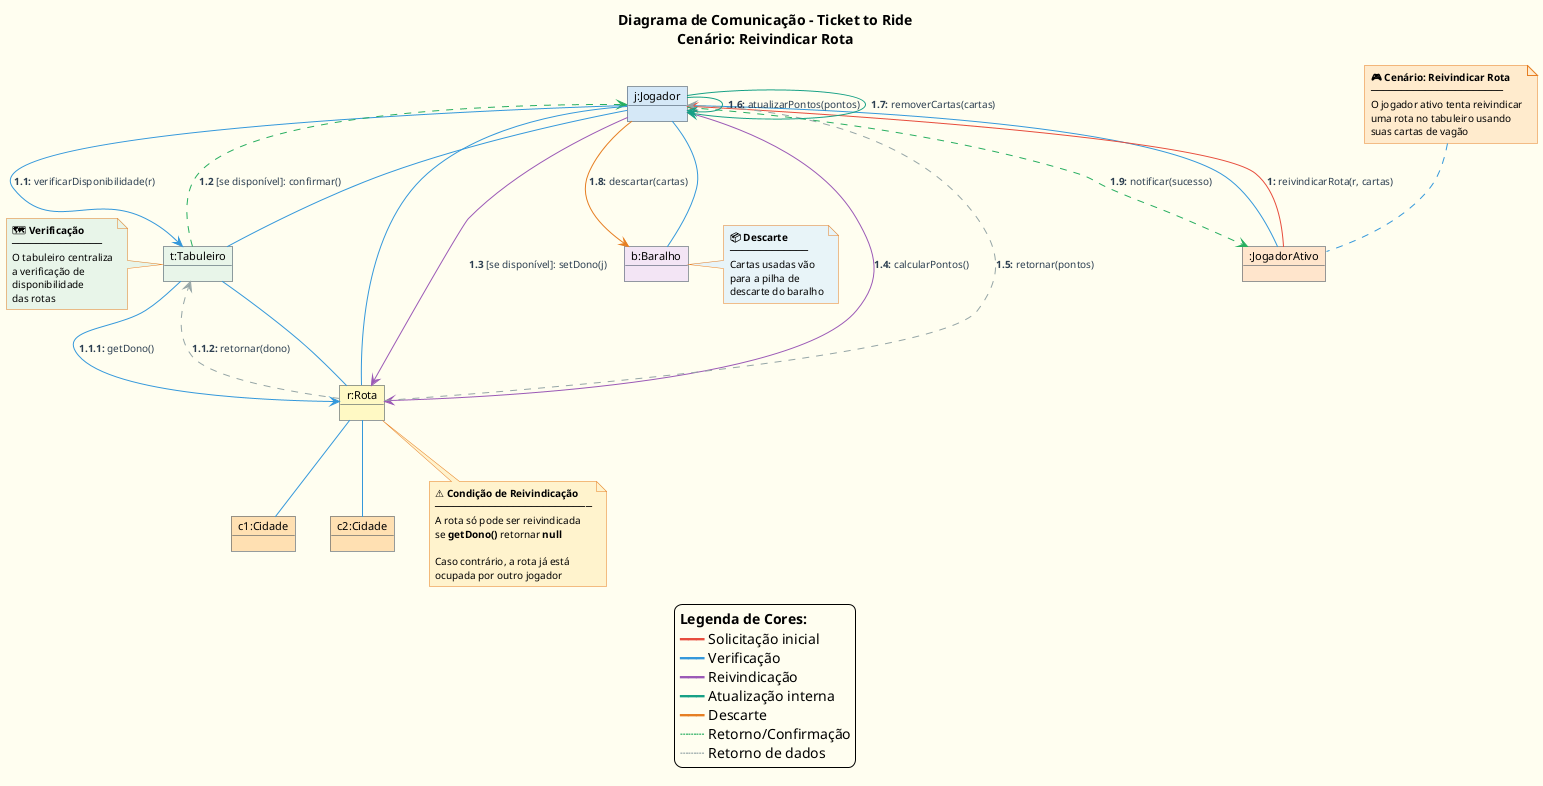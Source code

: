 @startuml Diagrama de Comunicação
title Diagrama de Comunicação - Ticket to Ride\n**Cenário: Reivindicar Rota**

' Configurações visuais
skinparam backgroundColor #FFFEF0
skinparam defaultFontName Arial
skinparam defaultFontSize 11
skinparam shadowing false
skinparam objectBorderColor #2C3E50
skinparam objectBackgroundColor #ECF0F1
skinparam arrowColor #3498DB
skinparam arrowFontSize 10
skinparam arrowFontColor #2C3E50
skinparam noteBorderColor #E67E22
skinparam noteBackgroundColor #FFF5E6
skinparam noteFontSize 10

' ===== OBJETOS DO SISTEMA =====
object ":JogadorAtivo" as jogadorAtivo #FFE5CC
object "j:Jogador" as jogador #D5E8F7
object "t:Tabuleiro" as tabuleiro #E8F5E9
object "r:Rota" as rota #FFF9C4
object "b:Baralho" as baralho #F3E5F5
object "c1:Cidade" as cidade1 #FFE0B2
object "c2:Cidade" as cidade2 #FFE0B2

' ===== ESTRUTURA DE RELACIONAMENTOS =====
' Relacionamentos principais
jogadorAtivo -- jogador
jogador -- tabuleiro
jogador -- rota
jogador -- baralho

' Relacionamentos das cidades
rota -- cidade1
rota -- cidade2

' Relacionamento tabuleiro-rota
tabuleiro -- rota

' ===== CONTEXTO DO CENÁRIO =====
note top of jogadorAtivo #FFEBCD
  <b>🎮 Cenário: Reivindicar Rota</b>
  ──────────────────────
  O jogador ativo tenta reivindicar
  uma rota no tabuleiro usando
  suas cartas de vagão
end note

' ===== FLUXO DE MENSAGENS =====

' 1. Solicitação inicial
jogadorAtivo -[#E74C3C]-> jogador : <b>1:</b> reivindicarRota(r, cartas)

' 1.1 - 1.2. Verificação de disponibilidade
jogador -[#3498DB]-> tabuleiro : <b>1.1:</b> verificarDisponibilidade(r)
tabuleiro -[#3498DB]-> rota : <b>1.1.1:</b> getDono()
rota -[#95A5A6,dashed]-> tabuleiro : <b>1.1.2:</b> retornar(dono)
tabuleiro -[#27AE60,dashed]-> jogador : <b>1.2</b> [se disponível]: confirmar()

' 1.3 - 1.5. Reivindicação e cálculo
jogador -[#9B59B6]-> rota : <b>1.3</b> [se disponível]: setDono(j)
jogador -[#9B59B6]-> rota : <b>1.4:</b> calcularPontos()
rota -[#95A5A6,dashed]-> jogador : <b>1.5:</b> retornar(pontos)

' 1.6 - 1.7. Atualização interna
jogador -[#16A085]-> jogador : <b>1.6:</b> atualizarPontos(pontos)
jogador -[#16A085]-> jogador : <b>1.7:</b> removerCartas(cartas)

' 1.8. Descarte de cartas
jogador -[#E67E22]-> baralho : <b>1.8:</b> descartar(cartas)

' 1.9. Notificação de sucesso
jogador -[#27AE60,dashed]-> jogadorAtivo : <b>1.9:</b> notificar(sucesso)

' ===== NOTAS EXPLICATIVAS =====

note bottom of rota #FFF3CD
  <b>⚠️ Condição de Reivindicação</b>
  ──────────────────────────
  A rota só pode ser reivindicada
  se <b>getDono()</b> retornar <b>null</b>
  
  Caso contrário, a rota já está
  ocupada por outro jogador
end note

note right of baralho #E8F4F8
  <b>📦 Descarte</b>
  ─────────────
  Cartas usadas vão
  para a pilha de
  descarte do baralho
end note

note left of tabuleiro #E8F5E9
  <b>🗺️ Verificação</b>
  ───────────────
  O tabuleiro centraliza
  a verificação de
  disponibilidade
  das rotas
end note

legend bottom
  <b>Legenda de Cores:</b>
  <color:#E74C3C>━━━</color> Solicitação inicial
  <color:#3498DB>━━━</color> Verificação
  <color:#9B59B6>━━━</color> Reivindicação
  <color:#16A085>━━━</color> Atualização interna
  <color:#E67E22>━━━</color> Descarte
  <color:#27AE60>┄┄┄</color> Retorno/Confirmação
  <color:#95A5A6>┄┄┄</color> Retorno de dados
end legend

@enduml
